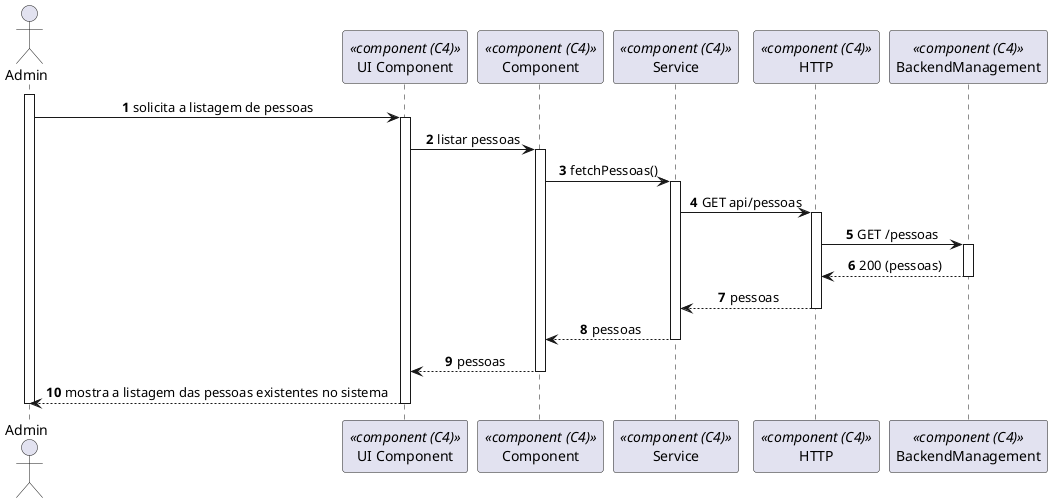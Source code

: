 @startuml ListarPessoas

autonumber
skinparam DefaultTextAlignment center
actor Admin as "Admin"

participant ComponentUI as "UI Component" <<component (C4)>>
participant Component as "Component" <<component (C4)>>
participant SRV as "Service" <<component (C4)>>
participant HTTP as "HTTP" <<component (C4)>>

participant BackendManagement as "BackendManagement" <<component (C4)>>

activate Admin

    Admin -> ComponentUI : solicita a listagem de pessoas
    activate ComponentUI

        ComponentUI -> Component : listar pessoas
        activate Component

            Component -> SRV : fetchPessoas()
            activate SRV

                SRV -> HTTP : GET api/pessoas
                activate HTTP

                    HTTP -> BackendManagement : GET /pessoas
                    activate BackendManagement

                    BackendManagement --> HTTP : 200 (pessoas)
                    deactivate BackendManagement
                    
                HTTP --> SRV : pessoas
                deactivate HTTP

            SRV --> Component : pessoas
            deactivate SRV

        Component --> ComponentUI : pessoas
        deactivate Component

    Admin <-- ComponentUI : mostra a listagem das pessoas existentes no sistema
    deactivate ComponentUI

deactivate Admin

@enduml